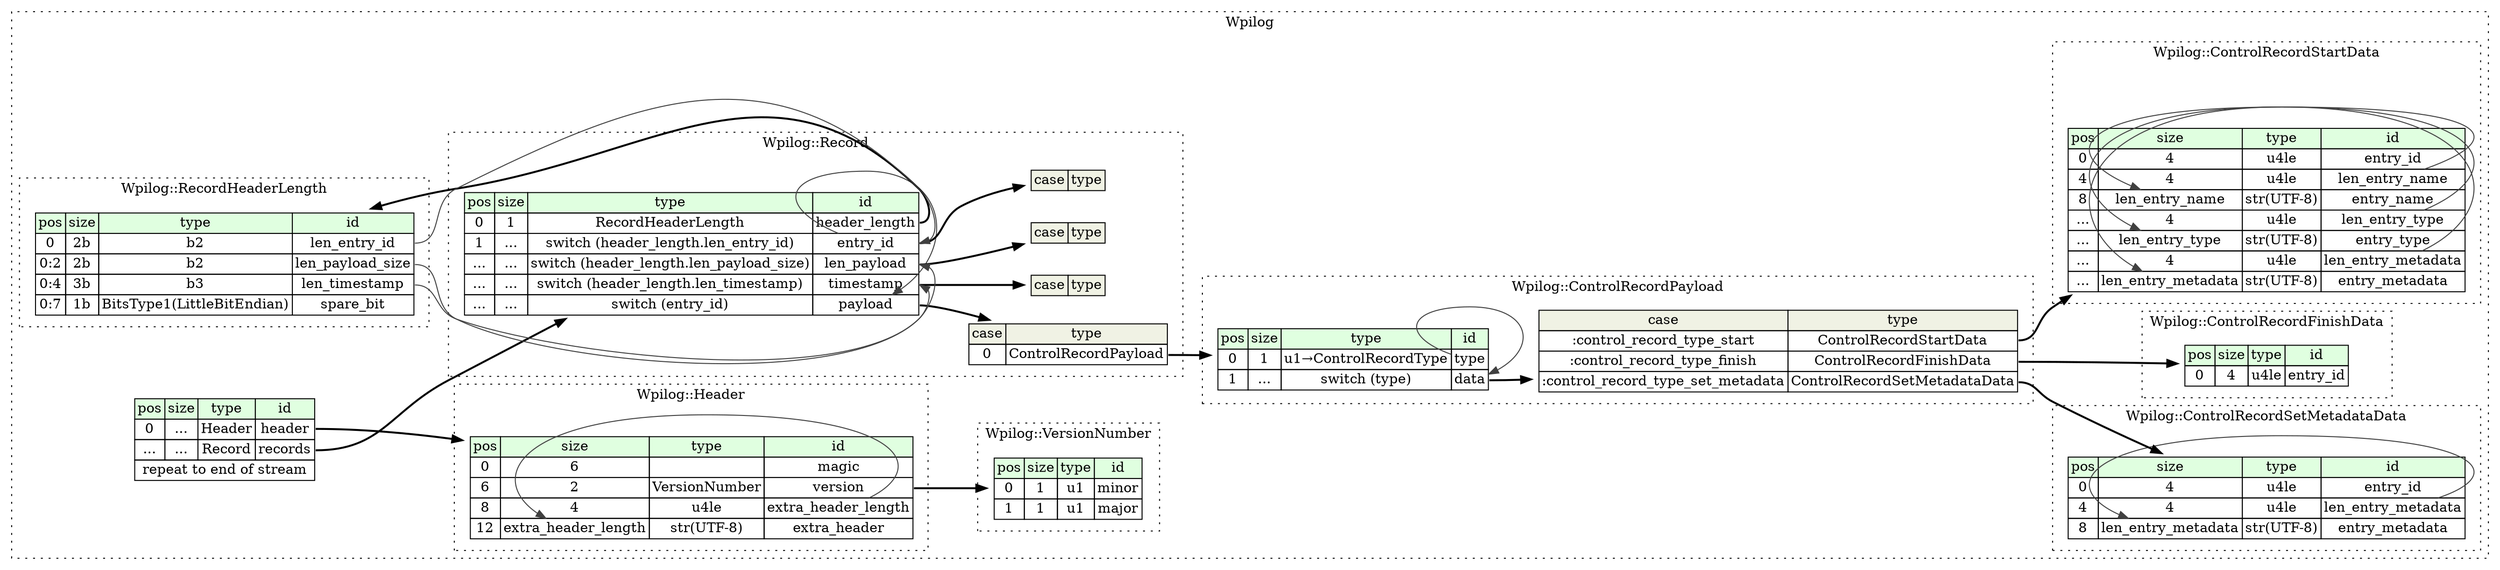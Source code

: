 digraph {
	rankdir=LR;
	node [shape=plaintext];
	subgraph cluster__wpilog {
		label="Wpilog";
		graph[style=dotted];

		wpilog__seq [label=<<TABLE BORDER="0" CELLBORDER="1" CELLSPACING="0">
			<TR><TD BGCOLOR="#E0FFE0">pos</TD><TD BGCOLOR="#E0FFE0">size</TD><TD BGCOLOR="#E0FFE0">type</TD><TD BGCOLOR="#E0FFE0">id</TD></TR>
			<TR><TD PORT="header_pos">0</TD><TD PORT="header_size">...</TD><TD>Header</TD><TD PORT="header_type">header</TD></TR>
			<TR><TD PORT="records_pos">...</TD><TD PORT="records_size">...</TD><TD>Record</TD><TD PORT="records_type">records</TD></TR>
			<TR><TD COLSPAN="4" PORT="records__repeat">repeat to end of stream</TD></TR>
		</TABLE>>];
		subgraph cluster__control_record_set_metadata_data {
			label="Wpilog::ControlRecordSetMetadataData";
			graph[style=dotted];

			control_record_set_metadata_data__seq [label=<<TABLE BORDER="0" CELLBORDER="1" CELLSPACING="0">
				<TR><TD BGCOLOR="#E0FFE0">pos</TD><TD BGCOLOR="#E0FFE0">size</TD><TD BGCOLOR="#E0FFE0">type</TD><TD BGCOLOR="#E0FFE0">id</TD></TR>
				<TR><TD PORT="entry_id_pos">0</TD><TD PORT="entry_id_size">4</TD><TD>u4le</TD><TD PORT="entry_id_type">entry_id</TD></TR>
				<TR><TD PORT="len_entry_metadata_pos">4</TD><TD PORT="len_entry_metadata_size">4</TD><TD>u4le</TD><TD PORT="len_entry_metadata_type">len_entry_metadata</TD></TR>
				<TR><TD PORT="entry_metadata_pos">8</TD><TD PORT="entry_metadata_size">len_entry_metadata</TD><TD>str(UTF-8)</TD><TD PORT="entry_metadata_type">entry_metadata</TD></TR>
			</TABLE>>];
		}
		subgraph cluster__control_record_payload {
			label="Wpilog::ControlRecordPayload";
			graph[style=dotted];

			control_record_payload__seq [label=<<TABLE BORDER="0" CELLBORDER="1" CELLSPACING="0">
				<TR><TD BGCOLOR="#E0FFE0">pos</TD><TD BGCOLOR="#E0FFE0">size</TD><TD BGCOLOR="#E0FFE0">type</TD><TD BGCOLOR="#E0FFE0">id</TD></TR>
				<TR><TD PORT="type_pos">0</TD><TD PORT="type_size">1</TD><TD>u1→ControlRecordType</TD><TD PORT="type_type">type</TD></TR>
				<TR><TD PORT="data_pos">1</TD><TD PORT="data_size">...</TD><TD>switch (type)</TD><TD PORT="data_type">data</TD></TR>
			</TABLE>>];
control_record_payload__seq_data_switch [label=<<TABLE BORDER="0" CELLBORDER="1" CELLSPACING="0">
	<TR><TD BGCOLOR="#F0F2E4">case</TD><TD BGCOLOR="#F0F2E4">type</TD></TR>
	<TR><TD>:control_record_type_start</TD><TD PORT="case0">ControlRecordStartData</TD></TR>
	<TR><TD>:control_record_type_finish</TD><TD PORT="case1">ControlRecordFinishData</TD></TR>
	<TR><TD>:control_record_type_set_metadata</TD><TD PORT="case2">ControlRecordSetMetadataData</TD></TR>
</TABLE>>];
		}
		subgraph cluster__version_number {
			label="Wpilog::VersionNumber";
			graph[style=dotted];

			version_number__seq [label=<<TABLE BORDER="0" CELLBORDER="1" CELLSPACING="0">
				<TR><TD BGCOLOR="#E0FFE0">pos</TD><TD BGCOLOR="#E0FFE0">size</TD><TD BGCOLOR="#E0FFE0">type</TD><TD BGCOLOR="#E0FFE0">id</TD></TR>
				<TR><TD PORT="minor_pos">0</TD><TD PORT="minor_size">1</TD><TD>u1</TD><TD PORT="minor_type">minor</TD></TR>
				<TR><TD PORT="major_pos">1</TD><TD PORT="major_size">1</TD><TD>u1</TD><TD PORT="major_type">major</TD></TR>
			</TABLE>>];
		}
		subgraph cluster__control_record_finish_data {
			label="Wpilog::ControlRecordFinishData";
			graph[style=dotted];

			control_record_finish_data__seq [label=<<TABLE BORDER="0" CELLBORDER="1" CELLSPACING="0">
				<TR><TD BGCOLOR="#E0FFE0">pos</TD><TD BGCOLOR="#E0FFE0">size</TD><TD BGCOLOR="#E0FFE0">type</TD><TD BGCOLOR="#E0FFE0">id</TD></TR>
				<TR><TD PORT="entry_id_pos">0</TD><TD PORT="entry_id_size">4</TD><TD>u4le</TD><TD PORT="entry_id_type">entry_id</TD></TR>
			</TABLE>>];
		}
		subgraph cluster__control_record_start_data {
			label="Wpilog::ControlRecordStartData";
			graph[style=dotted];

			control_record_start_data__seq [label=<<TABLE BORDER="0" CELLBORDER="1" CELLSPACING="0">
				<TR><TD BGCOLOR="#E0FFE0">pos</TD><TD BGCOLOR="#E0FFE0">size</TD><TD BGCOLOR="#E0FFE0">type</TD><TD BGCOLOR="#E0FFE0">id</TD></TR>
				<TR><TD PORT="entry_id_pos">0</TD><TD PORT="entry_id_size">4</TD><TD>u4le</TD><TD PORT="entry_id_type">entry_id</TD></TR>
				<TR><TD PORT="len_entry_name_pos">4</TD><TD PORT="len_entry_name_size">4</TD><TD>u4le</TD><TD PORT="len_entry_name_type">len_entry_name</TD></TR>
				<TR><TD PORT="entry_name_pos">8</TD><TD PORT="entry_name_size">len_entry_name</TD><TD>str(UTF-8)</TD><TD PORT="entry_name_type">entry_name</TD></TR>
				<TR><TD PORT="len_entry_type_pos">...</TD><TD PORT="len_entry_type_size">4</TD><TD>u4le</TD><TD PORT="len_entry_type_type">len_entry_type</TD></TR>
				<TR><TD PORT="entry_type_pos">...</TD><TD PORT="entry_type_size">len_entry_type</TD><TD>str(UTF-8)</TD><TD PORT="entry_type_type">entry_type</TD></TR>
				<TR><TD PORT="len_entry_metadata_pos">...</TD><TD PORT="len_entry_metadata_size">4</TD><TD>u4le</TD><TD PORT="len_entry_metadata_type">len_entry_metadata</TD></TR>
				<TR><TD PORT="entry_metadata_pos">...</TD><TD PORT="entry_metadata_size">len_entry_metadata</TD><TD>str(UTF-8)</TD><TD PORT="entry_metadata_type">entry_metadata</TD></TR>
			</TABLE>>];
		}
		subgraph cluster__header {
			label="Wpilog::Header";
			graph[style=dotted];

			header__seq [label=<<TABLE BORDER="0" CELLBORDER="1" CELLSPACING="0">
				<TR><TD BGCOLOR="#E0FFE0">pos</TD><TD BGCOLOR="#E0FFE0">size</TD><TD BGCOLOR="#E0FFE0">type</TD><TD BGCOLOR="#E0FFE0">id</TD></TR>
				<TR><TD PORT="magic_pos">0</TD><TD PORT="magic_size">6</TD><TD></TD><TD PORT="magic_type">magic</TD></TR>
				<TR><TD PORT="version_pos">6</TD><TD PORT="version_size">2</TD><TD>VersionNumber</TD><TD PORT="version_type">version</TD></TR>
				<TR><TD PORT="extra_header_length_pos">8</TD><TD PORT="extra_header_length_size">4</TD><TD>u4le</TD><TD PORT="extra_header_length_type">extra_header_length</TD></TR>
				<TR><TD PORT="extra_header_pos">12</TD><TD PORT="extra_header_size">extra_header_length</TD><TD>str(UTF-8)</TD><TD PORT="extra_header_type">extra_header</TD></TR>
			</TABLE>>];
		}
		subgraph cluster__record {
			label="Wpilog::Record";
			graph[style=dotted];

			record__seq [label=<<TABLE BORDER="0" CELLBORDER="1" CELLSPACING="0">
				<TR><TD BGCOLOR="#E0FFE0">pos</TD><TD BGCOLOR="#E0FFE0">size</TD><TD BGCOLOR="#E0FFE0">type</TD><TD BGCOLOR="#E0FFE0">id</TD></TR>
				<TR><TD PORT="header_length_pos">0</TD><TD PORT="header_length_size">1</TD><TD>RecordHeaderLength</TD><TD PORT="header_length_type">header_length</TD></TR>
				<TR><TD PORT="entry_id_pos">1</TD><TD PORT="entry_id_size">...</TD><TD>switch (header_length.len_entry_id)</TD><TD PORT="entry_id_type">entry_id</TD></TR>
				<TR><TD PORT="len_payload_pos">...</TD><TD PORT="len_payload_size">...</TD><TD>switch (header_length.len_payload_size)</TD><TD PORT="len_payload_type">len_payload</TD></TR>
				<TR><TD PORT="timestamp_pos">...</TD><TD PORT="timestamp_size">...</TD><TD>switch (header_length.len_timestamp)</TD><TD PORT="timestamp_type">timestamp</TD></TR>
				<TR><TD PORT="payload_pos">...</TD><TD PORT="payload_size">...</TD><TD>switch (entry_id)</TD><TD PORT="payload_type">payload</TD></TR>
			</TABLE>>];
record__seq_entry_id_switch [label=<<TABLE BORDER="0" CELLBORDER="1" CELLSPACING="0">
	<TR><TD BGCOLOR="#F0F2E4">case</TD><TD BGCOLOR="#F0F2E4">type</TD></TR>
</TABLE>>];
record__seq_len_payload_switch [label=<<TABLE BORDER="0" CELLBORDER="1" CELLSPACING="0">
	<TR><TD BGCOLOR="#F0F2E4">case</TD><TD BGCOLOR="#F0F2E4">type</TD></TR>
</TABLE>>];
record__seq_timestamp_switch [label=<<TABLE BORDER="0" CELLBORDER="1" CELLSPACING="0">
	<TR><TD BGCOLOR="#F0F2E4">case</TD><TD BGCOLOR="#F0F2E4">type</TD></TR>
</TABLE>>];
record__seq_payload_switch [label=<<TABLE BORDER="0" CELLBORDER="1" CELLSPACING="0">
	<TR><TD BGCOLOR="#F0F2E4">case</TD><TD BGCOLOR="#F0F2E4">type</TD></TR>
	<TR><TD>0</TD><TD PORT="case0">ControlRecordPayload</TD></TR>
</TABLE>>];
		}
		subgraph cluster__record_header_length {
			label="Wpilog::RecordHeaderLength";
			graph[style=dotted];

			record_header_length__seq [label=<<TABLE BORDER="0" CELLBORDER="1" CELLSPACING="0">
				<TR><TD BGCOLOR="#E0FFE0">pos</TD><TD BGCOLOR="#E0FFE0">size</TD><TD BGCOLOR="#E0FFE0">type</TD><TD BGCOLOR="#E0FFE0">id</TD></TR>
				<TR><TD PORT="len_entry_id_pos">0</TD><TD PORT="len_entry_id_size">2b</TD><TD>b2</TD><TD PORT="len_entry_id_type">len_entry_id</TD></TR>
				<TR><TD PORT="len_payload_size_pos">0:2</TD><TD PORT="len_payload_size_size">2b</TD><TD>b2</TD><TD PORT="len_payload_size_type">len_payload_size</TD></TR>
				<TR><TD PORT="len_timestamp_pos">0:4</TD><TD PORT="len_timestamp_size">3b</TD><TD>b3</TD><TD PORT="len_timestamp_type">len_timestamp</TD></TR>
				<TR><TD PORT="spare_bit_pos">0:7</TD><TD PORT="spare_bit_size">1b</TD><TD>BitsType1(LittleBitEndian)</TD><TD PORT="spare_bit_type">spare_bit</TD></TR>
			</TABLE>>];
		}
	}
	wpilog__seq:header_type -> header__seq [style=bold];
	wpilog__seq:records_type -> record__seq [style=bold];
	control_record_set_metadata_data__seq:len_entry_metadata_type -> control_record_set_metadata_data__seq:entry_metadata_size [color="#404040"];
	control_record_payload__seq:data_type -> control_record_payload__seq_data_switch [style=bold];
	control_record_payload__seq_data_switch:case0 -> control_record_start_data__seq [style=bold];
	control_record_payload__seq_data_switch:case1 -> control_record_finish_data__seq [style=bold];
	control_record_payload__seq_data_switch:case2 -> control_record_set_metadata_data__seq [style=bold];
	control_record_payload__seq:type_type -> control_record_payload__seq:data_type [color="#404040"];
	control_record_start_data__seq:len_entry_name_type -> control_record_start_data__seq:entry_name_size [color="#404040"];
	control_record_start_data__seq:len_entry_type_type -> control_record_start_data__seq:entry_type_size [color="#404040"];
	control_record_start_data__seq:len_entry_metadata_type -> control_record_start_data__seq:entry_metadata_size [color="#404040"];
	header__seq:version_type -> version_number__seq [style=bold];
	header__seq:extra_header_length_type -> header__seq:extra_header_size [color="#404040"];
	record__seq:header_length_type -> record_header_length__seq [style=bold];
	record__seq:entry_id_type -> record__seq_entry_id_switch [style=bold];
	record_header_length__seq:len_entry_id_type -> record__seq:entry_id_type [color="#404040"];
	record__seq:len_payload_type -> record__seq_len_payload_switch [style=bold];
	record_header_length__seq:len_payload_size_type -> record__seq:len_payload_type [color="#404040"];
	record__seq:timestamp_type -> record__seq_timestamp_switch [style=bold];
	record_header_length__seq:len_timestamp_type -> record__seq:timestamp_type [color="#404040"];
	record__seq:payload_type -> record__seq_payload_switch [style=bold];
	record__seq_payload_switch:case0 -> control_record_payload__seq [style=bold];
	record__seq:entry_id_type -> record__seq:payload_type [color="#404040"];
}
